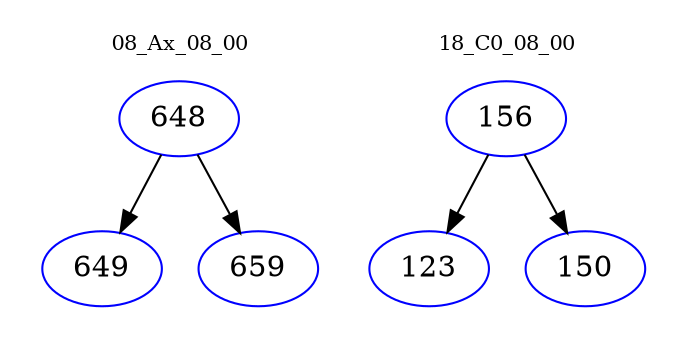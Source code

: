 digraph{
subgraph cluster_0 {
color = white
label = "08_Ax_08_00";
fontsize=10;
T0_648 [label="648", color="blue"]
T0_648 -> T0_649 [color="black"]
T0_649 [label="649", color="blue"]
T0_648 -> T0_659 [color="black"]
T0_659 [label="659", color="blue"]
}
subgraph cluster_1 {
color = white
label = "18_C0_08_00";
fontsize=10;
T1_156 [label="156", color="blue"]
T1_156 -> T1_123 [color="black"]
T1_123 [label="123", color="blue"]
T1_156 -> T1_150 [color="black"]
T1_150 [label="150", color="blue"]
}
}
